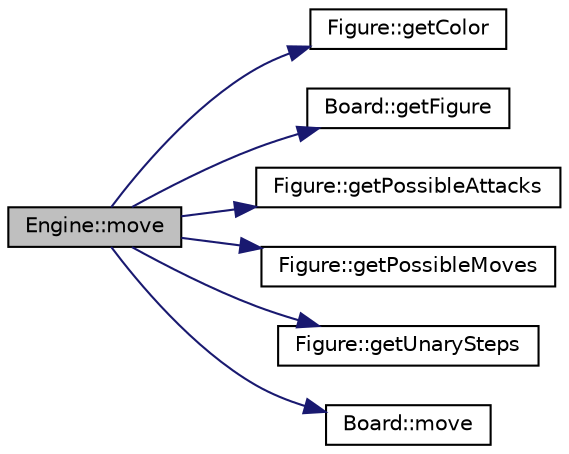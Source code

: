 digraph "Engine::move"
{
 // INTERACTIVE_SVG=YES
 // LATEX_PDF_SIZE
  bgcolor="transparent";
  edge [fontname="Helvetica",fontsize="10",labelfontname="Helvetica",labelfontsize="10"];
  node [fontname="Helvetica",fontsize="10",shape=record];
  rankdir="LR";
  Node1 [label="Engine::move",height=0.2,width=0.4,color="black", fillcolor="grey75", style="filled", fontcolor="black",tooltip="Проверяет возможность хода и перемещает фигуру."];
  Node1 -> Node2 [color="midnightblue",fontsize="10",style="solid",fontname="Helvetica"];
  Node2 [label="Figure::getColor",height=0.2,width=0.4,color="black",URL="$classFigure.html#af27c0f2d5fe69cb9eb17380d3ba91d6a",tooltip="Получение цвета фигуры."];
  Node1 -> Node3 [color="midnightblue",fontsize="10",style="solid",fontname="Helvetica"];
  Node3 [label="Board::getFigure",height=0.2,width=0.4,color="black",URL="$classBoard.html#a0bac43a8a2fc2aabc7e687eeedbe9f9e",tooltip="Возвращает фигуру, которая находится в ячейке поля с координатами coords."];
  Node1 -> Node4 [color="midnightblue",fontsize="10",style="solid",fontname="Helvetica"];
  Node4 [label="Figure::getPossibleAttacks",height=0.2,width=0.4,color="black",URL="$classFigure.html#a7e8010799eaba0919bc3b68eff755db0",tooltip="Получение возможных ходов атаки."];
  Node1 -> Node5 [color="midnightblue",fontsize="10",style="solid",fontname="Helvetica"];
  Node5 [label="Figure::getPossibleMoves",height=0.2,width=0.4,color="black",URL="$classFigure.html#ab648751cbee093526d0d531c4f599d58",tooltip="Получение возможных ходов перемещения."];
  Node1 -> Node6 [color="midnightblue",fontsize="10",style="solid",fontname="Helvetica"];
  Node6 [label="Figure::getUnarySteps",height=0.2,width=0.4,color="black",URL="$classFigure.html#aad86c6d796ac96d30f2a310c107fdbac",tooltip="Получение элементарных ходов."];
  Node1 -> Node7 [color="midnightblue",fontsize="10",style="solid",fontname="Helvetica"];
  Node7 [label="Board::move",height=0.2,width=0.4,color="black",URL="$classBoard.html#a4ed8cf3fae283d3c88eb6b0dea9e9f0a",tooltip="Перемещает фигуру в board."];
}
